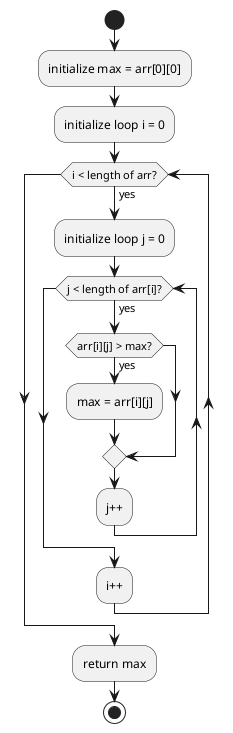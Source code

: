 @startuml
start

:initialize max = arr[0][0];
:initialize loop i = 0;

while (i < length of arr?) is (yes)
    :initialize loop j = 0;

    while (j < length of arr[i]?) is (yes)
        if (arr[i][j] > max?) then (yes)
            :max = arr[i][j];
        endif
        :j++;
    endwhile

    :i++;
endwhile

:return max;

stop
@enduml
